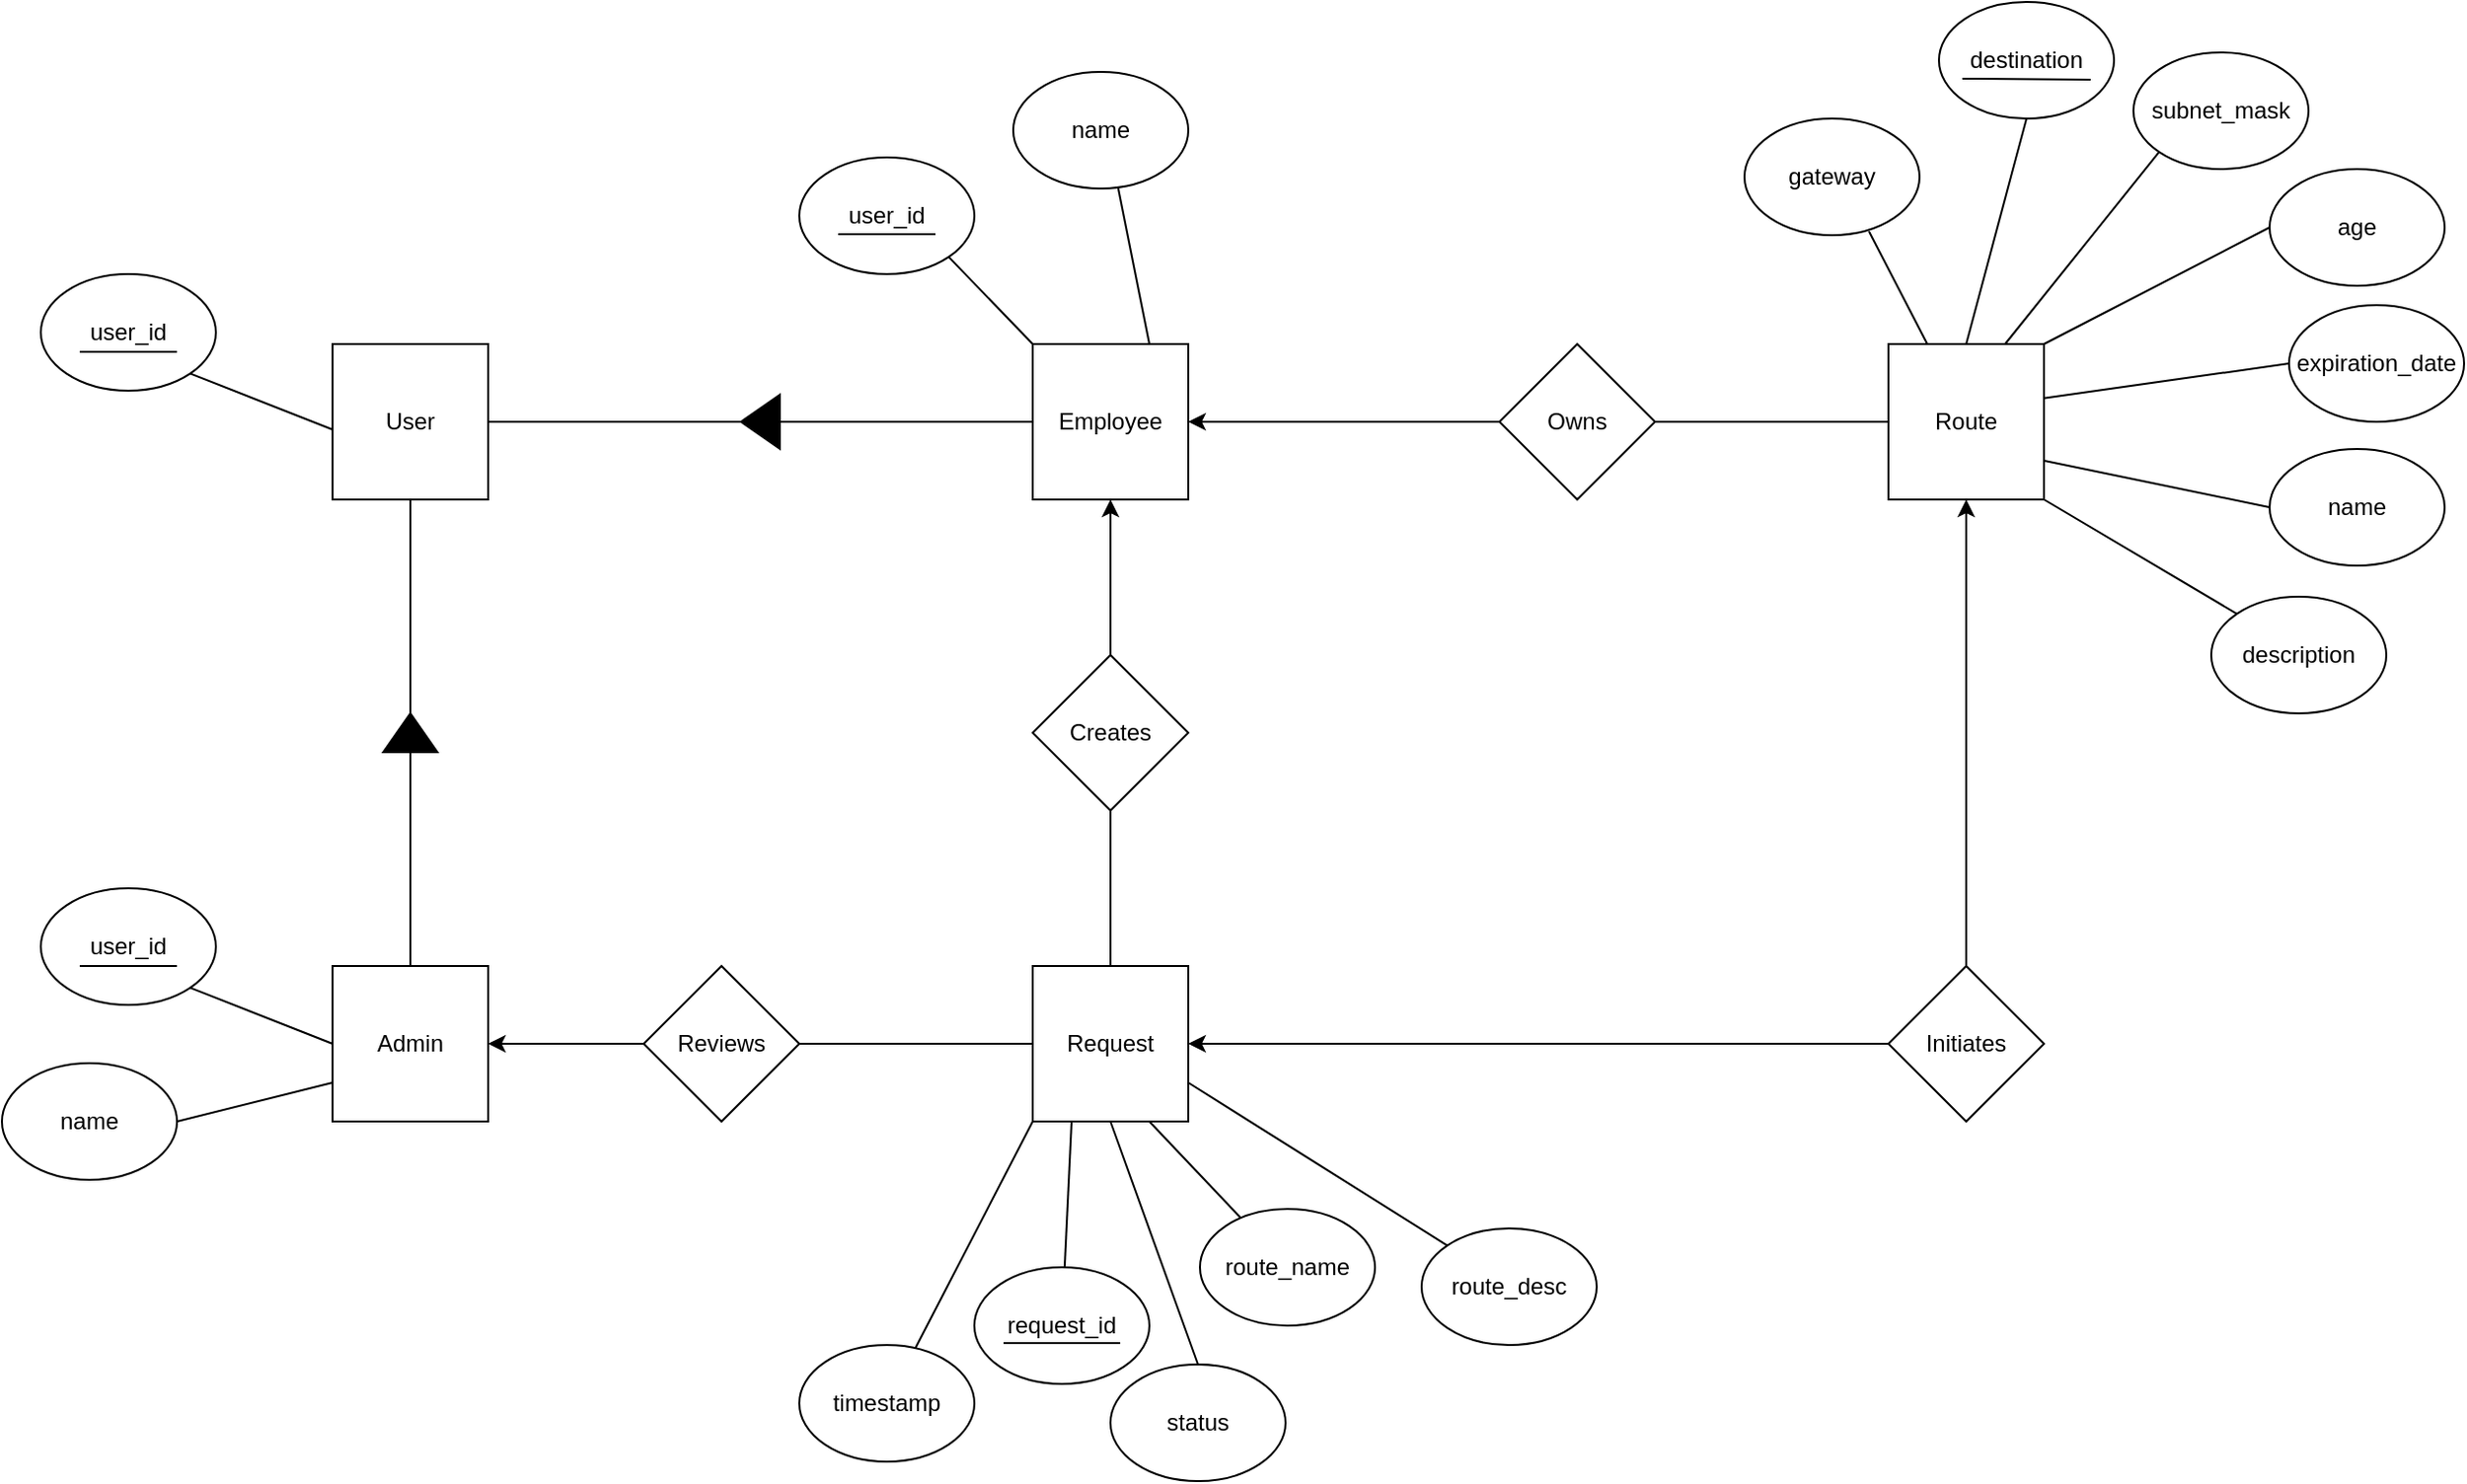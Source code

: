 <mxfile version="24.4.6" type="github">
  <diagram name="Page-1" id="sw3fMiHSHSXHJpbco0qD">
    <mxGraphModel dx="1747" dy="697" grid="1" gridSize="10" guides="1" tooltips="1" connect="1" arrows="1" fold="1" page="1" pageScale="1" pageWidth="850" pageHeight="1100" math="0" shadow="0">
      <root>
        <mxCell id="0" />
        <mxCell id="1" parent="0" />
        <mxCell id="Eojy8nhKaIQ0sZ3T6o2Y-1" style="rounded=0;orthogonalLoop=1;jettySize=auto;html=1;exitX=0.5;exitY=0;exitDx=0;exitDy=0;entryX=0.5;entryY=1;entryDx=0;entryDy=0;endArrow=none;endFill=0;" parent="1" source="Eojy8nhKaIQ0sZ3T6o2Y-9" target="Eojy8nhKaIQ0sZ3T6o2Y-10" edge="1">
          <mxGeometry relative="1" as="geometry" />
        </mxCell>
        <mxCell id="Eojy8nhKaIQ0sZ3T6o2Y-2" style="rounded=0;orthogonalLoop=1;jettySize=auto;html=1;entryX=0;entryY=1;entryDx=0;entryDy=0;endArrow=none;endFill=0;exitX=0.75;exitY=0;exitDx=0;exitDy=0;" parent="1" source="Eojy8nhKaIQ0sZ3T6o2Y-9" target="Eojy8nhKaIQ0sZ3T6o2Y-11" edge="1">
          <mxGeometry relative="1" as="geometry">
            <mxPoint x="536" y="200" as="sourcePoint" />
          </mxGeometry>
        </mxCell>
        <mxCell id="Eojy8nhKaIQ0sZ3T6o2Y-3" style="rounded=0;orthogonalLoop=1;jettySize=auto;html=1;exitX=1;exitY=0;exitDx=0;exitDy=0;entryX=0;entryY=0.5;entryDx=0;entryDy=0;endArrow=none;endFill=0;" parent="1" source="Eojy8nhKaIQ0sZ3T6o2Y-9" target="Eojy8nhKaIQ0sZ3T6o2Y-14" edge="1">
          <mxGeometry relative="1" as="geometry" />
        </mxCell>
        <mxCell id="Eojy8nhKaIQ0sZ3T6o2Y-4" style="rounded=0;orthogonalLoop=1;jettySize=auto;html=1;exitX=0.988;exitY=0.35;exitDx=0;exitDy=0;entryX=0;entryY=0.5;entryDx=0;entryDy=0;endArrow=none;endFill=0;exitPerimeter=0;" parent="1" source="Eojy8nhKaIQ0sZ3T6o2Y-9" target="Eojy8nhKaIQ0sZ3T6o2Y-16" edge="1">
          <mxGeometry relative="1" as="geometry" />
        </mxCell>
        <mxCell id="Eojy8nhKaIQ0sZ3T6o2Y-5" style="rounded=0;orthogonalLoop=1;jettySize=auto;html=1;exitX=1;exitY=0.75;exitDx=0;exitDy=0;entryX=0;entryY=0.5;entryDx=0;entryDy=0;endArrow=none;endFill=0;" parent="1" source="Eojy8nhKaIQ0sZ3T6o2Y-9" target="Eojy8nhKaIQ0sZ3T6o2Y-12" edge="1">
          <mxGeometry relative="1" as="geometry" />
        </mxCell>
        <mxCell id="Eojy8nhKaIQ0sZ3T6o2Y-6" style="rounded=0;orthogonalLoop=1;jettySize=auto;html=1;exitX=1;exitY=1;exitDx=0;exitDy=0;entryX=0;entryY=0;entryDx=0;entryDy=0;endArrow=none;endFill=0;" parent="1" source="Eojy8nhKaIQ0sZ3T6o2Y-9" target="Eojy8nhKaIQ0sZ3T6o2Y-15" edge="1">
          <mxGeometry relative="1" as="geometry" />
        </mxCell>
        <mxCell id="Eojy8nhKaIQ0sZ3T6o2Y-8" style="rounded=0;orthogonalLoop=1;jettySize=auto;html=1;entryX=0.711;entryY=0.967;entryDx=0;entryDy=0;endArrow=none;endFill=0;entryPerimeter=0;exitX=0.25;exitY=0;exitDx=0;exitDy=0;" parent="1" source="Eojy8nhKaIQ0sZ3T6o2Y-9" target="Eojy8nhKaIQ0sZ3T6o2Y-13" edge="1">
          <mxGeometry relative="1" as="geometry">
            <mxPoint x="496" y="200" as="sourcePoint" />
          </mxGeometry>
        </mxCell>
        <mxCell id="Eojy8nhKaIQ0sZ3T6o2Y-9" value="Route" style="whiteSpace=wrap;html=1;aspect=fixed;" parent="1" vertex="1">
          <mxGeometry x="480" y="200" width="80" height="80" as="geometry" />
        </mxCell>
        <mxCell id="Eojy8nhKaIQ0sZ3T6o2Y-10" value="destination" style="ellipse;whiteSpace=wrap;html=1;" parent="1" vertex="1">
          <mxGeometry x="506" y="24" width="90" height="60" as="geometry" />
        </mxCell>
        <mxCell id="Eojy8nhKaIQ0sZ3T6o2Y-11" value="subnet_mask" style="ellipse;whiteSpace=wrap;html=1;" parent="1" vertex="1">
          <mxGeometry x="606" y="50" width="90" height="60" as="geometry" />
        </mxCell>
        <mxCell id="Eojy8nhKaIQ0sZ3T6o2Y-12" value="name" style="ellipse;whiteSpace=wrap;html=1;" parent="1" vertex="1">
          <mxGeometry x="676" y="254" width="90" height="60" as="geometry" />
        </mxCell>
        <mxCell id="Eojy8nhKaIQ0sZ3T6o2Y-13" value="gateway" style="ellipse;whiteSpace=wrap;html=1;" parent="1" vertex="1">
          <mxGeometry x="406" y="84" width="90" height="60" as="geometry" />
        </mxCell>
        <mxCell id="Eojy8nhKaIQ0sZ3T6o2Y-14" value="age" style="ellipse;whiteSpace=wrap;html=1;" parent="1" vertex="1">
          <mxGeometry x="676" y="110" width="90" height="60" as="geometry" />
        </mxCell>
        <mxCell id="Eojy8nhKaIQ0sZ3T6o2Y-15" value="description" style="ellipse;whiteSpace=wrap;html=1;" parent="1" vertex="1">
          <mxGeometry x="646" y="330" width="90" height="60" as="geometry" />
        </mxCell>
        <mxCell id="Eojy8nhKaIQ0sZ3T6o2Y-16" value="expiration_date" style="ellipse;whiteSpace=wrap;html=1;" parent="1" vertex="1">
          <mxGeometry x="686" y="180" width="90" height="60" as="geometry" />
        </mxCell>
        <mxCell id="Eojy8nhKaIQ0sZ3T6o2Y-18" style="rounded=0;orthogonalLoop=1;jettySize=auto;html=1;exitX=0;exitY=0;exitDx=0;exitDy=0;entryX=1;entryY=1;entryDx=0;entryDy=0;endArrow=none;endFill=0;" parent="1" source="Eojy8nhKaIQ0sZ3T6o2Y-19" target="Eojy8nhKaIQ0sZ3T6o2Y-20" edge="1">
          <mxGeometry relative="1" as="geometry" />
        </mxCell>
        <mxCell id="Eojy8nhKaIQ0sZ3T6o2Y-19" value="Employee" style="whiteSpace=wrap;html=1;aspect=fixed;" parent="1" vertex="1">
          <mxGeometry x="40" y="200" width="80" height="80" as="geometry" />
        </mxCell>
        <mxCell id="Eojy8nhKaIQ0sZ3T6o2Y-20" value="user_id" style="ellipse;whiteSpace=wrap;html=1;" parent="1" vertex="1">
          <mxGeometry x="-80" y="104" width="90" height="60" as="geometry" />
        </mxCell>
        <mxCell id="Eojy8nhKaIQ0sZ3T6o2Y-24" style="rounded=0;orthogonalLoop=1;jettySize=auto;html=1;exitX=1;exitY=0.5;exitDx=0;exitDy=0;entryX=0;entryY=0.5;entryDx=0;entryDy=0;endArrow=none;endFill=0;edgeStyle=orthogonalEdgeStyle;" parent="1" source="Eojy8nhKaIQ0sZ3T6o2Y-25" target="Eojy8nhKaIQ0sZ3T6o2Y-9" edge="1">
          <mxGeometry relative="1" as="geometry" />
        </mxCell>
        <mxCell id="Eojy8nhKaIQ0sZ3T6o2Y-25" value="Owns" style="rhombus;whiteSpace=wrap;html=1;" parent="1" vertex="1">
          <mxGeometry x="280" y="200" width="80" height="80" as="geometry" />
        </mxCell>
        <mxCell id="EeNv9W-JLeYlSw3Sqg0T-1" value="" style="endArrow=classic;html=1;rounded=0;exitX=0;exitY=0.5;exitDx=0;exitDy=0;entryX=1;entryY=0.5;entryDx=0;entryDy=0;" parent="1" source="Eojy8nhKaIQ0sZ3T6o2Y-25" target="Eojy8nhKaIQ0sZ3T6o2Y-19" edge="1">
          <mxGeometry width="50" height="50" relative="1" as="geometry">
            <mxPoint x="236" y="244" as="sourcePoint" />
            <mxPoint x="150" y="230" as="targetPoint" />
          </mxGeometry>
        </mxCell>
        <mxCell id="EeNv9W-JLeYlSw3Sqg0T-5" value="" style="endArrow=none;html=1;rounded=0;" parent="1" edge="1">
          <mxGeometry width="50" height="50" relative="1" as="geometry">
            <mxPoint x="-60" y="143.5" as="sourcePoint" />
            <mxPoint x="-10" y="143.5" as="targetPoint" />
          </mxGeometry>
        </mxCell>
        <mxCell id="EeNv9W-JLeYlSw3Sqg0T-6" value="" style="endArrow=none;html=1;rounded=0;" parent="1" edge="1">
          <mxGeometry width="50" height="50" relative="1" as="geometry">
            <mxPoint x="518" y="63.5" as="sourcePoint" />
            <mxPoint x="584" y="64" as="targetPoint" />
          </mxGeometry>
        </mxCell>
        <mxCell id="_92Iaw7YJbUtGAndMDRd-1" value="Request" style="whiteSpace=wrap;html=1;aspect=fixed;" parent="1" vertex="1">
          <mxGeometry x="40" y="520" width="80" height="80" as="geometry" />
        </mxCell>
        <mxCell id="_92Iaw7YJbUtGAndMDRd-4" value="timestamp" style="ellipse;whiteSpace=wrap;html=1;" parent="1" vertex="1">
          <mxGeometry x="-80" y="715" width="90" height="60" as="geometry" />
        </mxCell>
        <mxCell id="_92Iaw7YJbUtGAndMDRd-5" value="status" style="ellipse;whiteSpace=wrap;html=1;" parent="1" vertex="1">
          <mxGeometry x="80" y="725" width="90" height="60" as="geometry" />
        </mxCell>
        <mxCell id="_92Iaw7YJbUtGAndMDRd-10" style="rounded=0;orthogonalLoop=1;jettySize=auto;html=1;entryX=0;entryY=1;entryDx=0;entryDy=0;endArrow=none;endFill=0;" parent="1" source="_92Iaw7YJbUtGAndMDRd-4" target="_92Iaw7YJbUtGAndMDRd-1" edge="1">
          <mxGeometry relative="1" as="geometry">
            <mxPoint x="70" y="320" as="sourcePoint" />
            <mxPoint x="133" y="251" as="targetPoint" />
          </mxGeometry>
        </mxCell>
        <mxCell id="_92Iaw7YJbUtGAndMDRd-11" style="rounded=0;orthogonalLoop=1;jettySize=auto;html=1;entryX=0.25;entryY=1;entryDx=0;entryDy=0;endArrow=none;endFill=0;" parent="1" source="_92Iaw7YJbUtGAndMDRd-6" target="_92Iaw7YJbUtGAndMDRd-1" edge="1">
          <mxGeometry relative="1" as="geometry">
            <mxPoint x="-94.5" y="655" as="sourcePoint" />
            <mxPoint x="90" y="530" as="targetPoint" />
          </mxGeometry>
        </mxCell>
        <mxCell id="_92Iaw7YJbUtGAndMDRd-12" style="rounded=0;orthogonalLoop=1;jettySize=auto;html=1;entryX=0.5;entryY=1;entryDx=0;entryDy=0;endArrow=none;endFill=0;exitX=0.5;exitY=0;exitDx=0;exitDy=0;" parent="1" source="_92Iaw7YJbUtGAndMDRd-5" target="_92Iaw7YJbUtGAndMDRd-1" edge="1">
          <mxGeometry relative="1" as="geometry">
            <mxPoint x="130" y="720" as="sourcePoint" />
            <mxPoint x="50" y="570" as="targetPoint" />
          </mxGeometry>
        </mxCell>
        <mxCell id="_92Iaw7YJbUtGAndMDRd-13" value="route_name" style="ellipse;whiteSpace=wrap;html=1;" parent="1" vertex="1">
          <mxGeometry x="126" y="645" width="90" height="60" as="geometry" />
        </mxCell>
        <mxCell id="_92Iaw7YJbUtGAndMDRd-14" value="route_desc" style="ellipse;whiteSpace=wrap;html=1;" parent="1" vertex="1">
          <mxGeometry x="240" y="655" width="90" height="60" as="geometry" />
        </mxCell>
        <mxCell id="_92Iaw7YJbUtGAndMDRd-15" style="rounded=0;orthogonalLoop=1;jettySize=auto;html=1;exitX=0.75;exitY=1;exitDx=0;exitDy=0;endArrow=none;endFill=0;" parent="1" source="_92Iaw7YJbUtGAndMDRd-1" target="_92Iaw7YJbUtGAndMDRd-13" edge="1">
          <mxGeometry relative="1" as="geometry">
            <mxPoint x="494" y="374" as="sourcePoint" />
            <mxPoint x="481" y="397" as="targetPoint" />
          </mxGeometry>
        </mxCell>
        <mxCell id="_92Iaw7YJbUtGAndMDRd-16" style="rounded=0;orthogonalLoop=1;jettySize=auto;html=1;exitX=1;exitY=0.75;exitDx=0;exitDy=0;endArrow=none;endFill=0;entryX=0;entryY=0;entryDx=0;entryDy=0;" parent="1" source="_92Iaw7YJbUtGAndMDRd-1" target="_92Iaw7YJbUtGAndMDRd-14" edge="1">
          <mxGeometry relative="1" as="geometry">
            <mxPoint x="70" y="610" as="sourcePoint" />
            <mxPoint x="57" y="641" as="targetPoint" />
          </mxGeometry>
        </mxCell>
        <mxCell id="_92Iaw7YJbUtGAndMDRd-17" value="Admin" style="whiteSpace=wrap;html=1;aspect=fixed;" parent="1" vertex="1">
          <mxGeometry x="-320" y="520" width="80" height="80" as="geometry" />
        </mxCell>
        <mxCell id="_92Iaw7YJbUtGAndMDRd-18" style="rounded=0;orthogonalLoop=1;jettySize=auto;html=1;exitX=0;exitY=0.5;exitDx=0;exitDy=0;entryX=1;entryY=1;entryDx=0;entryDy=0;endArrow=none;endFill=0;" parent="1" source="_92Iaw7YJbUtGAndMDRd-17" target="_92Iaw7YJbUtGAndMDRd-19" edge="1">
          <mxGeometry relative="1" as="geometry">
            <mxPoint x="-192" y="336.04" as="sourcePoint" />
          </mxGeometry>
        </mxCell>
        <mxCell id="_92Iaw7YJbUtGAndMDRd-19" value="user_id" style="ellipse;whiteSpace=wrap;html=1;" parent="1" vertex="1">
          <mxGeometry x="-470" y="480" width="90" height="60" as="geometry" />
        </mxCell>
        <mxCell id="_92Iaw7YJbUtGAndMDRd-20" value="" style="endArrow=none;html=1;rounded=0;" parent="1" edge="1">
          <mxGeometry width="50" height="50" relative="1" as="geometry">
            <mxPoint x="-450" y="520" as="sourcePoint" />
            <mxPoint x="-400" y="520" as="targetPoint" />
          </mxGeometry>
        </mxCell>
        <mxCell id="_92Iaw7YJbUtGAndMDRd-22" value="Creates" style="rhombus;whiteSpace=wrap;html=1;" parent="1" vertex="1">
          <mxGeometry x="40" y="360" width="80" height="80" as="geometry" />
        </mxCell>
        <mxCell id="_92Iaw7YJbUtGAndMDRd-25" style="rounded=0;orthogonalLoop=1;jettySize=auto;html=1;endArrow=classic;endFill=1;entryX=0.5;entryY=1;entryDx=0;entryDy=0;exitX=0.5;exitY=0;exitDx=0;exitDy=0;" parent="1" source="_92Iaw7YJbUtGAndMDRd-22" target="Eojy8nhKaIQ0sZ3T6o2Y-19" edge="1">
          <mxGeometry relative="1" as="geometry">
            <mxPoint x="80" y="360" as="sourcePoint" />
            <mxPoint x="120" y="320" as="targetPoint" />
          </mxGeometry>
        </mxCell>
        <mxCell id="_92Iaw7YJbUtGAndMDRd-27" value="" style="endArrow=none;html=1;rounded=0;entryX=0.5;entryY=0;entryDx=0;entryDy=0;exitX=0.5;exitY=1;exitDx=0;exitDy=0;endFill=0;" parent="1" source="_92Iaw7YJbUtGAndMDRd-22" target="_92Iaw7YJbUtGAndMDRd-1" edge="1">
          <mxGeometry width="50" height="50" relative="1" as="geometry">
            <mxPoint x="265" y="430" as="sourcePoint" />
            <mxPoint x="180" y="515" as="targetPoint" />
          </mxGeometry>
        </mxCell>
        <mxCell id="_92Iaw7YJbUtGAndMDRd-6" value="request_id" style="ellipse;whiteSpace=wrap;html=1;" parent="1" vertex="1">
          <mxGeometry x="10" y="675" width="90" height="60" as="geometry" />
        </mxCell>
        <mxCell id="_92Iaw7YJbUtGAndMDRd-29" value="Reviews" style="rhombus;whiteSpace=wrap;html=1;" parent="1" vertex="1">
          <mxGeometry x="-160" y="520" width="80" height="80" as="geometry" />
        </mxCell>
        <mxCell id="_92Iaw7YJbUtGAndMDRd-30" style="rounded=0;orthogonalLoop=1;jettySize=auto;html=1;endArrow=classic;endFill=1;entryX=1;entryY=0.5;entryDx=0;entryDy=0;exitX=0;exitY=0.5;exitDx=0;exitDy=0;startArrow=none;startFill=0;" parent="1" source="_92Iaw7YJbUtGAndMDRd-29" target="_92Iaw7YJbUtGAndMDRd-17" edge="1">
          <mxGeometry relative="1" as="geometry">
            <mxPoint x="-110" y="365" as="sourcePoint" />
            <mxPoint x="-110" y="275" as="targetPoint" />
          </mxGeometry>
        </mxCell>
        <mxCell id="_92Iaw7YJbUtGAndMDRd-32" value="" style="endArrow=none;html=1;rounded=0;entryX=0;entryY=0.5;entryDx=0;entryDy=0;exitX=1;exitY=0.5;exitDx=0;exitDy=0;endFill=0;" parent="1" source="_92Iaw7YJbUtGAndMDRd-29" target="_92Iaw7YJbUtGAndMDRd-1" edge="1">
          <mxGeometry width="50" height="50" relative="1" as="geometry">
            <mxPoint x="-20" y="440" as="sourcePoint" />
            <mxPoint x="-110" y="550" as="targetPoint" />
          </mxGeometry>
        </mxCell>
        <mxCell id="_92Iaw7YJbUtGAndMDRd-33" value="name" style="ellipse;whiteSpace=wrap;html=1;" parent="1" vertex="1">
          <mxGeometry x="30" y="60" width="90" height="60" as="geometry" />
        </mxCell>
        <mxCell id="_92Iaw7YJbUtGAndMDRd-34" style="rounded=0;orthogonalLoop=1;jettySize=auto;html=1;exitX=0.6;exitY=1;exitDx=0;exitDy=0;endArrow=none;endFill=0;exitPerimeter=0;entryX=0.75;entryY=0;entryDx=0;entryDy=0;" parent="1" source="_92Iaw7YJbUtGAndMDRd-33" target="Eojy8nhKaIQ0sZ3T6o2Y-19" edge="1">
          <mxGeometry relative="1" as="geometry">
            <mxPoint x="594" y="274" as="sourcePoint" />
            <mxPoint x="160" y="240" as="targetPoint" />
          </mxGeometry>
        </mxCell>
        <mxCell id="_92Iaw7YJbUtGAndMDRd-35" value="name" style="ellipse;whiteSpace=wrap;html=1;" parent="1" vertex="1">
          <mxGeometry x="-490" y="570" width="90" height="60" as="geometry" />
        </mxCell>
        <mxCell id="_92Iaw7YJbUtGAndMDRd-36" style="rounded=0;orthogonalLoop=1;jettySize=auto;html=1;exitX=1;exitY=0.5;exitDx=0;exitDy=0;endArrow=none;endFill=0;entryX=0;entryY=0.75;entryDx=0;entryDy=0;" parent="1" source="_92Iaw7YJbUtGAndMDRd-35" target="_92Iaw7YJbUtGAndMDRd-17" edge="1">
          <mxGeometry relative="1" as="geometry">
            <mxPoint x="174" y="586" as="sourcePoint" />
            <mxPoint x="-320" y="502" as="targetPoint" />
          </mxGeometry>
        </mxCell>
        <mxCell id="_92Iaw7YJbUtGAndMDRd-37" value="Initiates" style="rhombus;whiteSpace=wrap;html=1;" parent="1" vertex="1">
          <mxGeometry x="480" y="520" width="80" height="80" as="geometry" />
        </mxCell>
        <mxCell id="_92Iaw7YJbUtGAndMDRd-38" style="rounded=0;orthogonalLoop=1;jettySize=auto;html=1;endArrow=classic;endFill=1;entryX=1;entryY=0.5;entryDx=0;entryDy=0;exitX=0;exitY=0.5;exitDx=0;exitDy=0;startArrow=none;startFill=0;" parent="1" source="_92Iaw7YJbUtGAndMDRd-37" target="_92Iaw7YJbUtGAndMDRd-1" edge="1">
          <mxGeometry relative="1" as="geometry">
            <mxPoint x="440" y="457" as="sourcePoint" />
            <mxPoint x="440" y="367" as="targetPoint" />
          </mxGeometry>
        </mxCell>
        <mxCell id="_92Iaw7YJbUtGAndMDRd-39" value="" style="endArrow=classic;html=1;rounded=0;entryX=0.5;entryY=1;entryDx=0;entryDy=0;exitX=0.5;exitY=0;exitDx=0;exitDy=0;" parent="1" source="_92Iaw7YJbUtGAndMDRd-37" target="Eojy8nhKaIQ0sZ3T6o2Y-9" edge="1">
          <mxGeometry width="50" height="50" relative="1" as="geometry">
            <mxPoint x="544" y="520" as="sourcePoint" />
            <mxPoint x="590" y="570" as="targetPoint" />
          </mxGeometry>
        </mxCell>
        <mxCell id="_92Iaw7YJbUtGAndMDRd-40" value="" style="endArrow=none;html=1;rounded=0;" parent="1" edge="1">
          <mxGeometry width="50" height="50" relative="1" as="geometry">
            <mxPoint x="25" y="714" as="sourcePoint" />
            <mxPoint x="85" y="714" as="targetPoint" />
          </mxGeometry>
        </mxCell>
        <mxCell id="5-QTvnvdNOSWq8fJwBdY-1" value="User" style="whiteSpace=wrap;html=1;aspect=fixed;" vertex="1" parent="1">
          <mxGeometry x="-320" y="200" width="80" height="80" as="geometry" />
        </mxCell>
        <mxCell id="5-QTvnvdNOSWq8fJwBdY-2" value="" style="endArrow=none;html=1;rounded=0;fontSize=12;startSize=8;endSize=8;curved=1;entryX=0.5;entryY=1;entryDx=0;entryDy=0;exitX=0.5;exitY=0;exitDx=0;exitDy=0;" edge="1" parent="1" source="_92Iaw7YJbUtGAndMDRd-17" target="5-QTvnvdNOSWq8fJwBdY-1">
          <mxGeometry width="50" height="50" relative="1" as="geometry">
            <mxPoint x="-120" y="440" as="sourcePoint" />
            <mxPoint x="-70" y="390" as="targetPoint" />
          </mxGeometry>
        </mxCell>
        <mxCell id="5-QTvnvdNOSWq8fJwBdY-3" value="" style="endArrow=none;html=1;rounded=0;fontSize=12;startSize=8;endSize=8;curved=1;exitX=1;exitY=0.5;exitDx=0;exitDy=0;entryX=0;entryY=0.5;entryDx=0;entryDy=0;" edge="1" parent="1" source="5-QTvnvdNOSWq8fJwBdY-1" target="Eojy8nhKaIQ0sZ3T6o2Y-19">
          <mxGeometry width="50" height="50" relative="1" as="geometry">
            <mxPoint x="-120" y="440" as="sourcePoint" />
            <mxPoint x="-70" y="390" as="targetPoint" />
          </mxGeometry>
        </mxCell>
        <mxCell id="5-QTvnvdNOSWq8fJwBdY-4" value="" style="shape=mxgraph.arrows2.wedgeArrow;html=1;bendable=0;startWidth=13.939;fillColor=strokeColor;defaultFillColor=invert;defaultGradientColor=invert;rounded=0;fontSize=12;startSize=8;endSize=8;curved=1;" edge="1" parent="1">
          <mxGeometry width="100" height="100" relative="1" as="geometry">
            <mxPoint x="-280" y="410" as="sourcePoint" />
            <mxPoint x="-280" y="390" as="targetPoint" />
          </mxGeometry>
        </mxCell>
        <mxCell id="5-QTvnvdNOSWq8fJwBdY-8" value="" style="shape=mxgraph.arrows2.wedgeArrow;html=1;bendable=0;startWidth=13.939;fillColor=strokeColor;defaultFillColor=invert;defaultGradientColor=invert;rounded=0;fontSize=12;startSize=8;endSize=8;curved=1;" edge="1" parent="1">
          <mxGeometry width="100" height="100" relative="1" as="geometry">
            <mxPoint x="-90" y="240" as="sourcePoint" />
            <mxPoint x="-110" y="240" as="targetPoint" />
          </mxGeometry>
        </mxCell>
        <mxCell id="5-QTvnvdNOSWq8fJwBdY-12" style="rounded=0;orthogonalLoop=1;jettySize=auto;html=1;exitX=0;exitY=0.5;exitDx=0;exitDy=0;entryX=1;entryY=1;entryDx=0;entryDy=0;endArrow=none;endFill=0;" edge="1" parent="1" target="5-QTvnvdNOSWq8fJwBdY-13">
          <mxGeometry relative="1" as="geometry">
            <mxPoint x="-320" y="244" as="sourcePoint" />
          </mxGeometry>
        </mxCell>
        <mxCell id="5-QTvnvdNOSWq8fJwBdY-13" value="user_id" style="ellipse;whiteSpace=wrap;html=1;" vertex="1" parent="1">
          <mxGeometry x="-470" y="164" width="90" height="60" as="geometry" />
        </mxCell>
        <mxCell id="5-QTvnvdNOSWq8fJwBdY-14" value="" style="endArrow=none;html=1;rounded=0;" edge="1" parent="1">
          <mxGeometry width="50" height="50" relative="1" as="geometry">
            <mxPoint x="-450" y="204" as="sourcePoint" />
            <mxPoint x="-400" y="204" as="targetPoint" />
          </mxGeometry>
        </mxCell>
      </root>
    </mxGraphModel>
  </diagram>
</mxfile>
